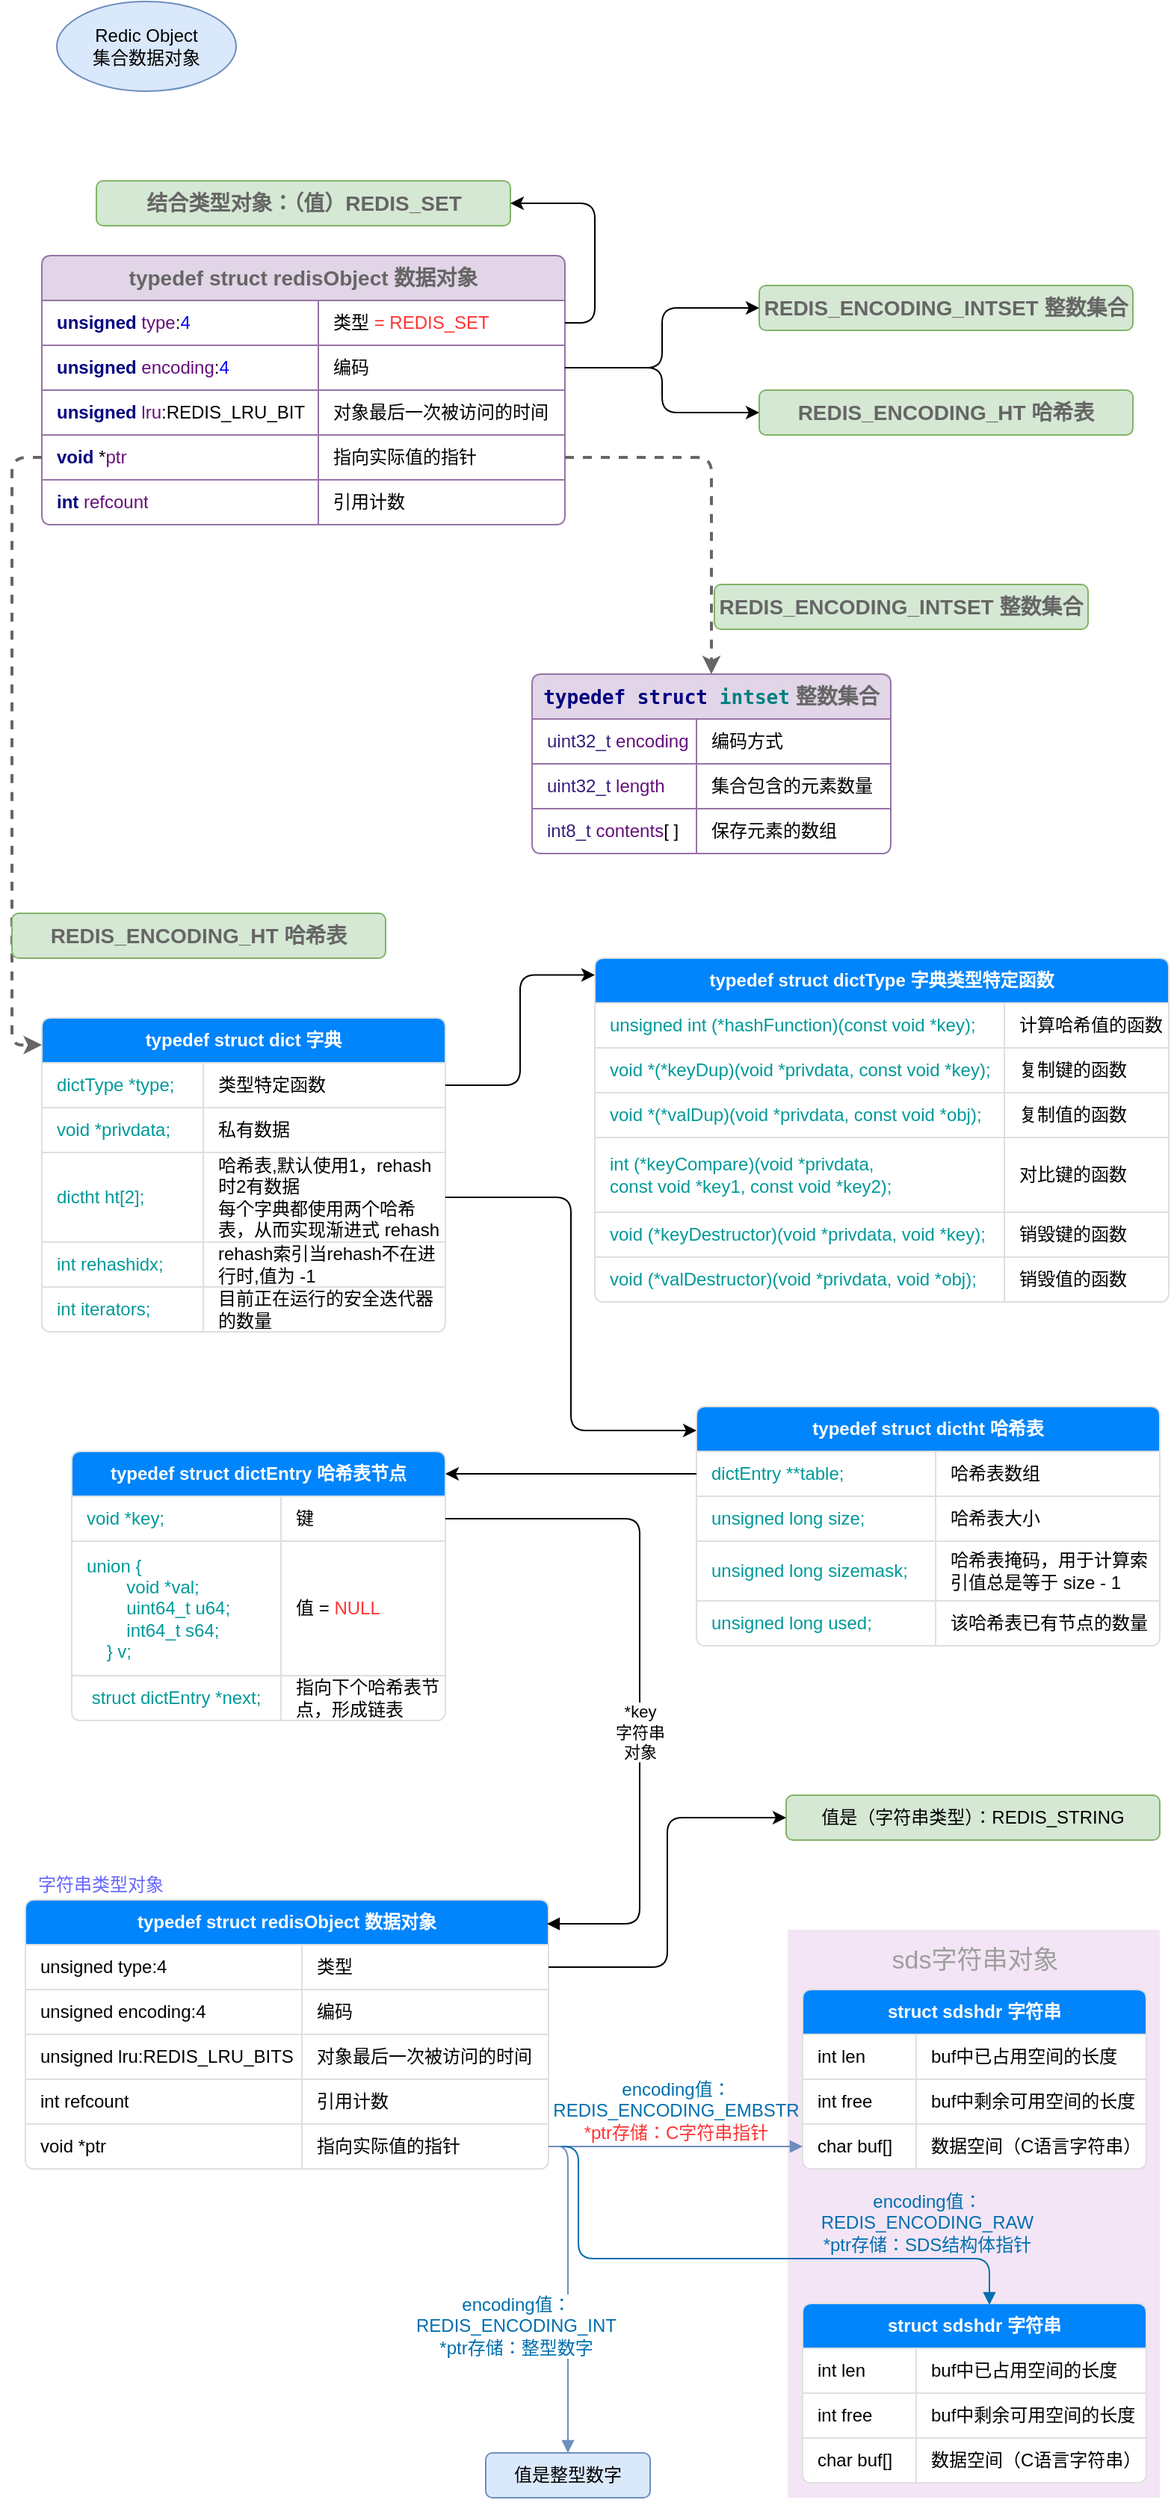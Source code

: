<mxfile version="14.6.13" type="device"><diagram id="IN4zd3eUfzcneKLnfnn4" name="第 1 页"><mxGraphModel dx="1298" dy="900" grid="1" gridSize="10" guides="1" tooltips="1" connect="1" arrows="1" fold="1" page="1" pageScale="1" pageWidth="827" pageHeight="1169" math="0" shadow="0"><root><mxCell id="0"/><mxCell id="1" parent="0"/><mxCell id="TYtQSwTV08MdRlMk_spP-1" value="Redic Object&lt;br&gt;集合数据对象" style="ellipse;whiteSpace=wrap;html=1;fillColor=#dae8fc;strokeColor=#6c8ebf;" parent="1" vertex="1"><mxGeometry x="50" y="70" width="120" height="60" as="geometry"/></mxCell><mxCell id="aDmRnWH0MCIBEiL_sSF2-94" value="&lt;font style=&quot;font-size: 14px&quot; color=&quot;#666666&quot;&gt;typedef struct redisObject 数据对象&lt;/font&gt;" style="shape=table;html=1;whiteSpace=wrap;startSize=30;container=1;collapsible=0;childLayout=tableLayout;rounded=1;shadow=0;arcSize=7;labelBackgroundColor=none;fillColor=#e1d5e7;swimlaneFillColor=#ffffff;align=center;fontStyle=1;strokeColor=#9673a6;fixedRows=1;rotatable=0;spacing=0;" parent="1" vertex="1"><mxGeometry x="40" y="240" width="350" height="180" as="geometry"/></mxCell><mxCell id="aDmRnWH0MCIBEiL_sSF2-95" value="" style="shape=partialRectangle;html=1;whiteSpace=wrap;collapsible=0;dropTarget=0;pointerEvents=0;fillColor=none;top=0;left=0;bottom=0;right=0;points=[[0,0.5],[1,0.5]];portConstraint=eastwest;strokeColor=#0085FC;" parent="aDmRnWH0MCIBEiL_sSF2-94" vertex="1"><mxGeometry y="30" width="350" height="30" as="geometry"/></mxCell><mxCell id="aDmRnWH0MCIBEiL_sSF2-96" value="&lt;span style=&quot;color: #000080 ; font-weight: bold&quot;&gt;unsigned &lt;/span&gt;&lt;span style=&quot;color: #660e7a&quot;&gt;type&lt;/span&gt;:&lt;span style=&quot;color: #0000ff&quot;&gt;4&lt;/span&gt;" style="shape=partialRectangle;html=1;whiteSpace=wrap;connectable=0;fillColor=none;top=0;left=0;bottom=0;right=0;overflow=hidden;strokeColor=none;labelBackgroundColor=none;labelBorderColor=none;align=left;spacingLeft=10;spacingRight=5;spacing=0;" parent="aDmRnWH0MCIBEiL_sSF2-95" vertex="1"><mxGeometry width="185" height="30" as="geometry"/></mxCell><mxCell id="aDmRnWH0MCIBEiL_sSF2-97" value="类型 &lt;font color=&quot;#ff3333&quot;&gt;=&amp;nbsp;REDIS_SET&lt;/font&gt;" style="shape=partialRectangle;html=1;whiteSpace=wrap;connectable=0;fillColor=none;top=0;left=0;bottom=0;right=0;overflow=hidden;strokeColor=none;labelBackgroundColor=none;labelBorderColor=none;align=left;spacingLeft=10;spacingRight=5;spacing=0;" parent="aDmRnWH0MCIBEiL_sSF2-95" vertex="1"><mxGeometry x="185" width="165" height="30" as="geometry"/></mxCell><mxCell id="aDmRnWH0MCIBEiL_sSF2-101" value="" style="shape=partialRectangle;html=1;whiteSpace=wrap;collapsible=0;dropTarget=0;pointerEvents=0;fillColor=none;top=0;left=0;bottom=0;right=0;points=[[0,0.5],[1,0.5]];portConstraint=eastwest;" parent="aDmRnWH0MCIBEiL_sSF2-94" vertex="1"><mxGeometry y="60" width="350" height="30" as="geometry"/></mxCell><mxCell id="aDmRnWH0MCIBEiL_sSF2-102" value="&lt;span style=&quot;color: #000080 ; font-weight: bold&quot;&gt;unsigned &lt;/span&gt;&lt;span style=&quot;color: #660e7a&quot;&gt;encoding&lt;/span&gt;:&lt;span style=&quot;color: #0000ff&quot;&gt;4&lt;/span&gt;" style="shape=partialRectangle;html=1;whiteSpace=wrap;connectable=0;fillColor=none;top=0;left=0;bottom=0;right=0;overflow=hidden;align=left;spacing=0;spacingLeft=10;spacingRight=5;" parent="aDmRnWH0MCIBEiL_sSF2-101" vertex="1"><mxGeometry width="185" height="30" as="geometry"/></mxCell><mxCell id="aDmRnWH0MCIBEiL_sSF2-103" value="编码" style="shape=partialRectangle;html=1;whiteSpace=wrap;connectable=0;fillColor=none;top=0;left=0;bottom=0;right=0;overflow=hidden;align=left;spacing=0;spacingLeft=10;spacingRight=5;" parent="aDmRnWH0MCIBEiL_sSF2-101" vertex="1"><mxGeometry x="185" width="165" height="30" as="geometry"/></mxCell><mxCell id="aDmRnWH0MCIBEiL_sSF2-104" style="shape=partialRectangle;html=1;whiteSpace=wrap;collapsible=0;dropTarget=0;pointerEvents=0;fillColor=none;top=0;left=0;bottom=0;right=0;points=[[0,0.5],[1,0.5]];portConstraint=eastwest;" parent="aDmRnWH0MCIBEiL_sSF2-94" vertex="1"><mxGeometry y="90" width="350" height="30" as="geometry"/></mxCell><mxCell id="aDmRnWH0MCIBEiL_sSF2-105" value="&lt;span style=&quot;color: #000080 ; font-weight: bold&quot;&gt;unsigned &lt;/span&gt;&lt;span style=&quot;color: #660e7a&quot;&gt;lru&lt;/span&gt;:REDIS_LRU_BIT" style="shape=partialRectangle;html=1;whiteSpace=wrap;connectable=0;fillColor=none;top=0;left=0;bottom=0;right=0;overflow=hidden;align=left;spacing=0;spacingLeft=10;spacingRight=5;" parent="aDmRnWH0MCIBEiL_sSF2-104" vertex="1"><mxGeometry width="185" height="30" as="geometry"/></mxCell><mxCell id="aDmRnWH0MCIBEiL_sSF2-106" value="对象最后一次被访问的时间" style="shape=partialRectangle;html=1;whiteSpace=wrap;connectable=0;fillColor=none;top=0;left=0;bottom=0;right=0;overflow=hidden;align=left;spacing=0;spacingLeft=10;spacingRight=5;" parent="aDmRnWH0MCIBEiL_sSF2-104" vertex="1"><mxGeometry x="185" width="165" height="30" as="geometry"/></mxCell><mxCell id="aDmRnWH0MCIBEiL_sSF2-98" style="shape=partialRectangle;html=1;whiteSpace=wrap;collapsible=0;dropTarget=0;pointerEvents=0;fillColor=none;top=0;left=0;bottom=0;right=0;points=[[0,0.5],[1,0.5]];portConstraint=eastwest;" parent="aDmRnWH0MCIBEiL_sSF2-94" vertex="1"><mxGeometry y="120" width="350" height="30" as="geometry"/></mxCell><mxCell id="aDmRnWH0MCIBEiL_sSF2-99" value="&lt;span style=&quot;color: #000080 ; font-weight: bold&quot;&gt;void &lt;/span&gt;*&lt;span style=&quot;color: #660e7a&quot;&gt;ptr&lt;/span&gt;" style="shape=partialRectangle;html=1;whiteSpace=wrap;connectable=0;fillColor=none;top=0;left=0;bottom=0;right=0;overflow=hidden;align=left;spacing=0;spacingLeft=10;spacingRight=5;" parent="aDmRnWH0MCIBEiL_sSF2-98" vertex="1"><mxGeometry width="185" height="30" as="geometry"/></mxCell><mxCell id="aDmRnWH0MCIBEiL_sSF2-100" value="指向实际值的指针" style="shape=partialRectangle;html=1;whiteSpace=wrap;connectable=0;fillColor=none;top=0;left=0;bottom=0;right=0;overflow=hidden;align=left;spacing=0;spacingLeft=10;spacingRight=5;" parent="aDmRnWH0MCIBEiL_sSF2-98" vertex="1"><mxGeometry x="185" width="165" height="30" as="geometry"/></mxCell><mxCell id="aDmRnWH0MCIBEiL_sSF2-107" style="shape=partialRectangle;html=1;whiteSpace=wrap;collapsible=0;dropTarget=0;pointerEvents=0;fillColor=none;top=0;left=0;bottom=0;right=0;points=[[0,0.5],[1,0.5]];portConstraint=eastwest;" parent="aDmRnWH0MCIBEiL_sSF2-94" vertex="1"><mxGeometry y="150" width="350" height="30" as="geometry"/></mxCell><mxCell id="aDmRnWH0MCIBEiL_sSF2-108" value="&lt;span style=&quot;color: #000080 ; font-weight: bold&quot;&gt;int &lt;/span&gt;&lt;span style=&quot;color: #660e7a&quot;&gt;refcount&lt;/span&gt;" style="shape=partialRectangle;html=1;whiteSpace=wrap;connectable=0;fillColor=none;top=0;left=0;bottom=0;right=0;overflow=hidden;align=left;spacing=0;spacingLeft=10;spacingRight=5;" parent="aDmRnWH0MCIBEiL_sSF2-107" vertex="1"><mxGeometry width="185" height="30" as="geometry"/></mxCell><mxCell id="aDmRnWH0MCIBEiL_sSF2-109" value="引用计数" style="shape=partialRectangle;html=1;whiteSpace=wrap;connectable=0;fillColor=none;top=0;left=0;bottom=0;right=0;overflow=hidden;align=left;spacing=0;spacingLeft=10;spacingRight=5;" parent="aDmRnWH0MCIBEiL_sSF2-107" vertex="1"><mxGeometry x="185" width="165" height="30" as="geometry"/></mxCell><mxCell id="aDmRnWH0MCIBEiL_sSF2-110" value="&lt;font style=&quot;font-size: 14px&quot; color=&quot;#666666&quot;&gt;&lt;b&gt;结合类型对象：（值）&lt;/b&gt;&lt;/font&gt;&lt;font color=&quot;#666666&quot;&gt;&lt;span style=&quot;font-size: 14px&quot;&gt;&lt;b&gt;REDIS_SET&lt;/b&gt;&lt;/span&gt;&lt;/font&gt;" style="rounded=1;whiteSpace=wrap;html=1;fillColor=#d5e8d4;strokeColor=#82b366;" parent="1" vertex="1"><mxGeometry x="76.5" y="190" width="277" height="30" as="geometry"/></mxCell><mxCell id="aDmRnWH0MCIBEiL_sSF2-111" style="edgeStyle=orthogonalEdgeStyle;rounded=1;orthogonalLoop=1;jettySize=auto;html=1;entryX=1;entryY=0.5;entryDx=0;entryDy=0;exitX=1;exitY=0.5;exitDx=0;exitDy=0;" parent="1" source="aDmRnWH0MCIBEiL_sSF2-95" target="aDmRnWH0MCIBEiL_sSF2-110" edge="1"><mxGeometry x="-227" y="374" as="geometry"/></mxCell><mxCell id="x15jTsItBIMcRVfwEIMI-1" value="&lt;font color=&quot;#666666&quot;&gt;&lt;span style=&quot;font-size: 14px&quot;&gt;&lt;b&gt;REDIS_ENCODING_INTSET&lt;/b&gt;&lt;/span&gt;&lt;b style=&quot;font-size: 14px&quot;&gt;&amp;nbsp;整数集合&lt;/b&gt;&lt;/font&gt;" style="rounded=1;whiteSpace=wrap;html=1;fillColor=#d5e8d4;strokeColor=#82b366;" parent="1" vertex="1"><mxGeometry x="520" y="260" width="250" height="30" as="geometry"/></mxCell><mxCell id="x15jTsItBIMcRVfwEIMI-2" value="&lt;font color=&quot;#666666&quot;&gt;&lt;span style=&quot;font-size: 14px&quot;&gt;&lt;b&gt;REDIS_ENCODING_HT&lt;/b&gt;&lt;/span&gt;&lt;b style=&quot;font-size: 14px&quot;&gt;&amp;nbsp;哈希表&lt;/b&gt;&lt;/font&gt;" style="rounded=1;whiteSpace=wrap;html=1;fillColor=#d5e8d4;strokeColor=#82b366;" parent="1" vertex="1"><mxGeometry x="520" y="330" width="250" height="30" as="geometry"/></mxCell><mxCell id="x15jTsItBIMcRVfwEIMI-3" style="edgeStyle=orthogonalEdgeStyle;rounded=1;orthogonalLoop=1;jettySize=auto;html=1;entryX=0;entryY=0.5;entryDx=0;entryDy=0;" parent="1" source="aDmRnWH0MCIBEiL_sSF2-101" target="x15jTsItBIMcRVfwEIMI-1" edge="1"><mxGeometry relative="1" as="geometry"/></mxCell><mxCell id="x15jTsItBIMcRVfwEIMI-4" style="edgeStyle=orthogonalEdgeStyle;rounded=1;orthogonalLoop=1;jettySize=auto;html=1;" parent="1" source="aDmRnWH0MCIBEiL_sSF2-101" target="x15jTsItBIMcRVfwEIMI-2" edge="1"><mxGeometry relative="1" as="geometry"/></mxCell><mxCell id="SpH24fl-Vj0WbT6eIBgq-1" value="&lt;span style=&quot;font-family: &amp;#34;jetbrains mono&amp;#34; , monospace ; font-size: 9.8pt ; color: rgb(0 , 0 , 128)&quot;&gt;typedef struct &lt;/span&gt;&lt;span style=&quot;font-family: &amp;#34;jetbrains mono&amp;#34; , monospace ; font-size: 9.8pt ; color: rgb(0 , 128 , 128)&quot;&gt;intset&lt;/span&gt;&lt;font style=&quot;font-size: 14px&quot; color=&quot;#666666&quot;&gt;&amp;nbsp;整数集合&lt;/font&gt;" style="shape=table;html=1;whiteSpace=wrap;startSize=30;container=1;collapsible=0;childLayout=tableLayout;rounded=1;shadow=0;arcSize=7;labelBackgroundColor=none;fillColor=#e1d5e7;swimlaneFillColor=#ffffff;align=center;fontStyle=1;strokeColor=#9673a6;fixedRows=1;rotatable=0;spacing=0;" vertex="1" parent="1"><mxGeometry x="368" y="520" width="240" height="120" as="geometry"/></mxCell><mxCell id="SpH24fl-Vj0WbT6eIBgq-2" value="" style="shape=partialRectangle;html=1;whiteSpace=wrap;collapsible=0;dropTarget=0;pointerEvents=0;fillColor=none;top=0;left=0;bottom=0;right=0;points=[[0,0.5],[1,0.5]];portConstraint=eastwest;strokeColor=#0085FC;" vertex="1" parent="SpH24fl-Vj0WbT6eIBgq-1"><mxGeometry y="30" width="240" height="30" as="geometry"/></mxCell><mxCell id="SpH24fl-Vj0WbT6eIBgq-3" value="&lt;span style=&quot;color: #371f80&quot;&gt;uint32_t &lt;/span&gt;&lt;span style=&quot;color: #660e7a&quot;&gt;encoding&lt;/span&gt;" style="shape=partialRectangle;html=1;whiteSpace=wrap;connectable=0;fillColor=none;top=0;left=0;bottom=0;right=0;overflow=hidden;strokeColor=none;labelBackgroundColor=none;labelBorderColor=none;align=left;spacingLeft=10;spacingRight=5;spacing=0;" vertex="1" parent="SpH24fl-Vj0WbT6eIBgq-2"><mxGeometry width="110" height="30" as="geometry"/></mxCell><mxCell id="SpH24fl-Vj0WbT6eIBgq-4" value="编码方式" style="shape=partialRectangle;html=1;whiteSpace=wrap;connectable=0;fillColor=none;top=0;left=0;bottom=0;right=0;overflow=hidden;strokeColor=none;labelBackgroundColor=none;labelBorderColor=none;align=left;spacingLeft=10;spacingRight=5;spacing=0;" vertex="1" parent="SpH24fl-Vj0WbT6eIBgq-2"><mxGeometry x="110" width="130" height="30" as="geometry"/></mxCell><mxCell id="SpH24fl-Vj0WbT6eIBgq-5" value="" style="shape=partialRectangle;html=1;whiteSpace=wrap;collapsible=0;dropTarget=0;pointerEvents=0;fillColor=none;top=0;left=0;bottom=0;right=0;points=[[0,0.5],[1,0.5]];portConstraint=eastwest;" vertex="1" parent="SpH24fl-Vj0WbT6eIBgq-1"><mxGeometry y="60" width="240" height="30" as="geometry"/></mxCell><mxCell id="SpH24fl-Vj0WbT6eIBgq-6" value="&lt;span style=&quot;color: #371f80&quot;&gt;uint32_t &lt;/span&gt;&lt;span style=&quot;color: #660e7a&quot;&gt;length&lt;/span&gt;" style="shape=partialRectangle;html=1;whiteSpace=wrap;connectable=0;fillColor=none;top=0;left=0;bottom=0;right=0;overflow=hidden;align=left;spacing=0;spacingLeft=10;spacingRight=5;" vertex="1" parent="SpH24fl-Vj0WbT6eIBgq-5"><mxGeometry width="110" height="30" as="geometry"/></mxCell><mxCell id="SpH24fl-Vj0WbT6eIBgq-7" value="集合包含的元素数量" style="shape=partialRectangle;html=1;whiteSpace=wrap;connectable=0;fillColor=none;top=0;left=0;bottom=0;right=0;overflow=hidden;align=left;spacing=0;spacingLeft=10;spacingRight=5;" vertex="1" parent="SpH24fl-Vj0WbT6eIBgq-5"><mxGeometry x="110" width="130" height="30" as="geometry"/></mxCell><mxCell id="SpH24fl-Vj0WbT6eIBgq-8" style="shape=partialRectangle;html=1;whiteSpace=wrap;collapsible=0;dropTarget=0;pointerEvents=0;fillColor=none;top=0;left=0;bottom=0;right=0;points=[[0,0.5],[1,0.5]];portConstraint=eastwest;" vertex="1" parent="SpH24fl-Vj0WbT6eIBgq-1"><mxGeometry y="90" width="240" height="30" as="geometry"/></mxCell><mxCell id="SpH24fl-Vj0WbT6eIBgq-9" value="&lt;span style=&quot;color: #371f80&quot;&gt;int8_t &lt;/span&gt;&lt;span style=&quot;color: #660e7a&quot;&gt;contents&lt;/span&gt;[ ]" style="shape=partialRectangle;html=1;whiteSpace=wrap;connectable=0;fillColor=none;top=0;left=0;bottom=0;right=0;overflow=hidden;align=left;spacing=0;spacingLeft=10;spacingRight=5;" vertex="1" parent="SpH24fl-Vj0WbT6eIBgq-8"><mxGeometry width="110" height="30" as="geometry"/></mxCell><mxCell id="SpH24fl-Vj0WbT6eIBgq-10" value="保存元素的数组" style="shape=partialRectangle;html=1;whiteSpace=wrap;connectable=0;fillColor=none;top=0;left=0;bottom=0;right=0;overflow=hidden;align=left;spacing=0;spacingLeft=10;spacingRight=5;" vertex="1" parent="SpH24fl-Vj0WbT6eIBgq-8"><mxGeometry x="110" width="130" height="30" as="geometry"/></mxCell><mxCell id="SpH24fl-Vj0WbT6eIBgq-21" value="&lt;font style=&quot;font-size: 17px&quot;&gt;sds字符串对象&lt;/font&gt;" style="points=[[0,0,0],[0.25,0,0],[0.5,0,0],[0.75,0,0],[1,0,0],[1,0.25,0],[1,0.5,0],[1,0.75,0],[1,1,0],[0.75,1,0],[0.5,1,0],[0.25,1,0],[0,1,0],[0,0.75,0],[0,0.5,0],[0,0.25,0]];rounded=1;absoluteArcSize=1;arcSize=2;html=1;strokeColor=none;gradientColor=none;shadow=0;dashed=0;fontSize=12;fontColor=#9E9E9E;align=center;verticalAlign=top;spacing=10;spacingTop=-4;fillColor=#F3E5F5;" vertex="1" parent="1"><mxGeometry x="539" y="1360" width="249" height="380" as="geometry"/></mxCell><mxCell id="SpH24fl-Vj0WbT6eIBgq-26" value="typedef struct dict&amp;nbsp;字典" style="shape=table;html=1;whiteSpace=wrap;startSize=30;container=1;collapsible=0;childLayout=tableLayout;rounded=1;shadow=0;gradientColor=none;arcSize=7;labelBackgroundColor=none;fillColor=#0085FC;swimlaneFillColor=#ffffff;align=center;fontColor=#fff;fontStyle=1;strokeColor=#DFDFDF;fixedRows=1;rotatable=0;spacing=0;" vertex="1" parent="1"><mxGeometry x="40" y="750" width="270" height="210" as="geometry"/></mxCell><mxCell id="SpH24fl-Vj0WbT6eIBgq-27" value="" style="shape=partialRectangle;html=1;whiteSpace=wrap;collapsible=0;dropTarget=0;pointerEvents=0;fillColor=none;top=0;left=0;bottom=0;right=0;points=[[0,0.5],[1,0.5]];portConstraint=eastwest;strokeColor=#0085FC;" vertex="1" parent="SpH24fl-Vj0WbT6eIBgq-26"><mxGeometry y="30" width="270" height="30" as="geometry"/></mxCell><mxCell id="SpH24fl-Vj0WbT6eIBgq-28" value="dictType *type;" style="shape=partialRectangle;html=1;whiteSpace=wrap;connectable=0;fillColor=none;top=0;left=0;bottom=0;right=0;overflow=hidden;strokeColor=none;labelBackgroundColor=none;labelBorderColor=none;align=left;spacingLeft=10;spacingRight=5;spacing=0;fontColor=#009999;" vertex="1" parent="SpH24fl-Vj0WbT6eIBgq-27"><mxGeometry width="108" height="30" as="geometry"/></mxCell><mxCell id="SpH24fl-Vj0WbT6eIBgq-29" value="&lt;span&gt;类型特定函数&lt;/span&gt;" style="shape=partialRectangle;html=1;whiteSpace=wrap;connectable=0;fillColor=none;top=0;left=0;bottom=0;right=0;overflow=hidden;strokeColor=none;labelBackgroundColor=none;labelBorderColor=none;align=left;spacingLeft=10;spacingRight=5;spacing=0;" vertex="1" parent="SpH24fl-Vj0WbT6eIBgq-27"><mxGeometry x="108" width="162" height="30" as="geometry"/></mxCell><mxCell id="SpH24fl-Vj0WbT6eIBgq-30" value="" style="shape=partialRectangle;html=1;whiteSpace=wrap;collapsible=0;dropTarget=0;pointerEvents=0;fillColor=none;top=0;left=0;bottom=0;right=0;points=[[0,0.5],[1,0.5]];portConstraint=eastwest;" vertex="1" parent="SpH24fl-Vj0WbT6eIBgq-26"><mxGeometry y="60" width="270" height="30" as="geometry"/></mxCell><mxCell id="SpH24fl-Vj0WbT6eIBgq-31" value="void *privdata;&amp;nbsp;" style="shape=partialRectangle;html=1;whiteSpace=wrap;connectable=0;fillColor=none;top=0;left=0;bottom=0;right=0;overflow=hidden;align=left;spacing=0;spacingLeft=10;spacingRight=5;fontColor=#009999;" vertex="1" parent="SpH24fl-Vj0WbT6eIBgq-30"><mxGeometry width="108" height="30" as="geometry"/></mxCell><mxCell id="SpH24fl-Vj0WbT6eIBgq-32" value="&lt;span&gt;私有数据&lt;/span&gt;" style="shape=partialRectangle;html=1;whiteSpace=wrap;connectable=0;fillColor=none;top=0;left=0;bottom=0;right=0;overflow=hidden;align=left;spacing=0;spacingLeft=10;spacingRight=5;" vertex="1" parent="SpH24fl-Vj0WbT6eIBgq-30"><mxGeometry x="108" width="162" height="30" as="geometry"/></mxCell><mxCell id="SpH24fl-Vj0WbT6eIBgq-33" style="shape=partialRectangle;html=1;whiteSpace=wrap;collapsible=0;dropTarget=0;pointerEvents=0;fillColor=none;top=0;left=0;bottom=0;right=0;points=[[0,0.5],[1,0.5]];portConstraint=eastwest;" vertex="1" parent="SpH24fl-Vj0WbT6eIBgq-26"><mxGeometry y="90" width="270" height="60" as="geometry"/></mxCell><mxCell id="SpH24fl-Vj0WbT6eIBgq-34" value="dictht ht[2];" style="shape=partialRectangle;html=1;whiteSpace=wrap;connectable=0;fillColor=none;top=0;left=0;bottom=0;right=0;overflow=hidden;align=left;spacing=0;spacingLeft=10;spacingRight=5;fontColor=#009999;" vertex="1" parent="SpH24fl-Vj0WbT6eIBgq-33"><mxGeometry width="108" height="60" as="geometry"/></mxCell><mxCell id="SpH24fl-Vj0WbT6eIBgq-35" value="&lt;span&gt;哈希表,默认使用1，rehash时2有数据&lt;br&gt;每个字典都使用两个哈希表，从而实现渐进式 rehash&lt;br&gt;&lt;/span&gt;" style="shape=partialRectangle;html=1;whiteSpace=wrap;connectable=0;fillColor=none;top=0;left=0;bottom=0;right=0;overflow=hidden;align=left;spacing=0;spacingLeft=10;spacingRight=5;" vertex="1" parent="SpH24fl-Vj0WbT6eIBgq-33"><mxGeometry x="108" width="162" height="60" as="geometry"/></mxCell><mxCell id="SpH24fl-Vj0WbT6eIBgq-36" style="shape=partialRectangle;html=1;whiteSpace=wrap;collapsible=0;dropTarget=0;pointerEvents=0;fillColor=none;top=0;left=0;bottom=0;right=0;points=[[0,0.5],[1,0.5]];portConstraint=eastwest;" vertex="1" parent="SpH24fl-Vj0WbT6eIBgq-26"><mxGeometry y="150" width="270" height="30" as="geometry"/></mxCell><mxCell id="SpH24fl-Vj0WbT6eIBgq-37" value="int rehashidx;" style="shape=partialRectangle;html=1;whiteSpace=wrap;connectable=0;fillColor=none;top=0;left=0;bottom=0;right=0;overflow=hidden;align=left;spacing=0;spacingLeft=10;spacingRight=5;fontColor=#009999;" vertex="1" parent="SpH24fl-Vj0WbT6eIBgq-36"><mxGeometry width="108" height="30" as="geometry"/></mxCell><mxCell id="SpH24fl-Vj0WbT6eIBgq-38" value="&lt;span&gt;rehash索引当rehash不在进行时,值为 -1&lt;/span&gt;" style="shape=partialRectangle;html=1;whiteSpace=wrap;connectable=0;fillColor=none;top=0;left=0;bottom=0;right=0;overflow=hidden;align=left;spacing=0;spacingLeft=10;spacingRight=5;" vertex="1" parent="SpH24fl-Vj0WbT6eIBgq-36"><mxGeometry x="108" width="162" height="30" as="geometry"/></mxCell><mxCell id="SpH24fl-Vj0WbT6eIBgq-39" style="shape=partialRectangle;html=1;whiteSpace=wrap;collapsible=0;dropTarget=0;pointerEvents=0;fillColor=none;top=0;left=0;bottom=0;right=0;points=[[0,0.5],[1,0.5]];portConstraint=eastwest;" vertex="1" parent="SpH24fl-Vj0WbT6eIBgq-26"><mxGeometry y="180" width="270" height="30" as="geometry"/></mxCell><mxCell id="SpH24fl-Vj0WbT6eIBgq-40" value="int iterators;" style="shape=partialRectangle;html=1;whiteSpace=wrap;connectable=0;fillColor=none;top=0;left=0;bottom=0;right=0;overflow=hidden;align=left;spacing=0;spacingLeft=10;spacingRight=5;fontColor=#009999;" vertex="1" parent="SpH24fl-Vj0WbT6eIBgq-39"><mxGeometry width="108" height="30" as="geometry"/></mxCell><mxCell id="SpH24fl-Vj0WbT6eIBgq-41" value="&lt;span&gt;目前正在运行的安全迭代器的数量&lt;/span&gt;" style="shape=partialRectangle;html=1;whiteSpace=wrap;connectable=0;fillColor=none;top=0;left=0;bottom=0;right=0;overflow=hidden;align=left;spacing=0;spacingLeft=10;spacingRight=5;" vertex="1" parent="SpH24fl-Vj0WbT6eIBgq-39"><mxGeometry x="108" width="162" height="30" as="geometry"/></mxCell><mxCell id="SpH24fl-Vj0WbT6eIBgq-42" value="typedef struct dictht&amp;nbsp;哈希表" style="shape=table;html=1;whiteSpace=wrap;startSize=30;container=1;collapsible=0;childLayout=tableLayout;rounded=1;shadow=0;gradientColor=none;arcSize=7;labelBackgroundColor=none;fillColor=#0085FC;swimlaneFillColor=#ffffff;align=center;fontColor=#fff;fontStyle=1;strokeColor=#DFDFDF;fixedRows=1;rotatable=0;spacing=0;" vertex="1" parent="1"><mxGeometry x="478" y="1010" width="310" height="160" as="geometry"/></mxCell><mxCell id="SpH24fl-Vj0WbT6eIBgq-43" value="" style="shape=partialRectangle;html=1;whiteSpace=wrap;collapsible=0;dropTarget=0;pointerEvents=0;fillColor=none;top=0;left=0;bottom=0;right=0;points=[[0,0.5],[1,0.5]];portConstraint=eastwest;strokeColor=#0085FC;" vertex="1" parent="SpH24fl-Vj0WbT6eIBgq-42"><mxGeometry y="30" width="310" height="30" as="geometry"/></mxCell><mxCell id="SpH24fl-Vj0WbT6eIBgq-44" value="dictEntry **table;" style="shape=partialRectangle;html=1;whiteSpace=wrap;connectable=0;fillColor=none;top=0;left=0;bottom=0;right=0;overflow=hidden;strokeColor=none;labelBackgroundColor=none;labelBorderColor=none;align=left;spacingLeft=10;spacingRight=5;spacing=0;fontColor=#009999;" vertex="1" parent="SpH24fl-Vj0WbT6eIBgq-43"><mxGeometry width="160" height="30" as="geometry"/></mxCell><mxCell id="SpH24fl-Vj0WbT6eIBgq-45" value="&lt;span&gt;哈希表数组&lt;/span&gt;" style="shape=partialRectangle;html=1;whiteSpace=wrap;connectable=0;fillColor=none;top=0;left=0;bottom=0;right=0;overflow=hidden;strokeColor=none;labelBackgroundColor=none;labelBorderColor=none;align=left;spacingLeft=10;spacingRight=5;spacing=0;" vertex="1" parent="SpH24fl-Vj0WbT6eIBgq-43"><mxGeometry x="160" width="150" height="30" as="geometry"/></mxCell><mxCell id="SpH24fl-Vj0WbT6eIBgq-46" value="" style="shape=partialRectangle;html=1;whiteSpace=wrap;collapsible=0;dropTarget=0;pointerEvents=0;fillColor=none;top=0;left=0;bottom=0;right=0;points=[[0,0.5],[1,0.5]];portConstraint=eastwest;" vertex="1" parent="SpH24fl-Vj0WbT6eIBgq-42"><mxGeometry y="60" width="310" height="30" as="geometry"/></mxCell><mxCell id="SpH24fl-Vj0WbT6eIBgq-47" value="unsigned long size;" style="shape=partialRectangle;html=1;whiteSpace=wrap;connectable=0;fillColor=none;top=0;left=0;bottom=0;right=0;overflow=hidden;align=left;spacing=0;spacingLeft=10;spacingRight=5;fontColor=#009999;" vertex="1" parent="SpH24fl-Vj0WbT6eIBgq-46"><mxGeometry width="160" height="30" as="geometry"/></mxCell><mxCell id="SpH24fl-Vj0WbT6eIBgq-48" value="&lt;span&gt;哈希表大小&lt;/span&gt;" style="shape=partialRectangle;html=1;whiteSpace=wrap;connectable=0;fillColor=none;top=0;left=0;bottom=0;right=0;overflow=hidden;align=left;spacing=0;spacingLeft=10;spacingRight=5;" vertex="1" parent="SpH24fl-Vj0WbT6eIBgq-46"><mxGeometry x="160" width="150" height="30" as="geometry"/></mxCell><mxCell id="SpH24fl-Vj0WbT6eIBgq-49" style="shape=partialRectangle;html=1;whiteSpace=wrap;collapsible=0;dropTarget=0;pointerEvents=0;fillColor=none;top=0;left=0;bottom=0;right=0;points=[[0,0.5],[1,0.5]];portConstraint=eastwest;" vertex="1" parent="SpH24fl-Vj0WbT6eIBgq-42"><mxGeometry y="90" width="310" height="40" as="geometry"/></mxCell><mxCell id="SpH24fl-Vj0WbT6eIBgq-50" value="unsigned long sizemask;" style="shape=partialRectangle;html=1;whiteSpace=wrap;connectable=0;fillColor=none;top=0;left=0;bottom=0;right=0;overflow=hidden;align=left;spacing=0;spacingLeft=10;spacingRight=5;fontColor=#009999;" vertex="1" parent="SpH24fl-Vj0WbT6eIBgq-49"><mxGeometry width="160" height="40" as="geometry"/></mxCell><mxCell id="SpH24fl-Vj0WbT6eIBgq-51" value="哈希表掩码，用于计算索引值总是等于 size - 1" style="shape=partialRectangle;html=1;whiteSpace=wrap;connectable=0;fillColor=none;top=0;left=0;bottom=0;right=0;overflow=hidden;align=left;spacing=0;spacingLeft=10;spacingRight=5;" vertex="1" parent="SpH24fl-Vj0WbT6eIBgq-49"><mxGeometry x="160" width="150" height="40" as="geometry"/></mxCell><mxCell id="SpH24fl-Vj0WbT6eIBgq-52" style="shape=partialRectangle;html=1;whiteSpace=wrap;collapsible=0;dropTarget=0;pointerEvents=0;fillColor=none;top=0;left=0;bottom=0;right=0;points=[[0,0.5],[1,0.5]];portConstraint=eastwest;" vertex="1" parent="SpH24fl-Vj0WbT6eIBgq-42"><mxGeometry y="130" width="310" height="30" as="geometry"/></mxCell><mxCell id="SpH24fl-Vj0WbT6eIBgq-53" value="unsigned long used;" style="shape=partialRectangle;html=1;whiteSpace=wrap;connectable=0;fillColor=none;top=0;left=0;bottom=0;right=0;overflow=hidden;align=left;spacing=0;spacingLeft=10;spacingRight=5;fontColor=#009999;" vertex="1" parent="SpH24fl-Vj0WbT6eIBgq-52"><mxGeometry width="160" height="30" as="geometry"/></mxCell><mxCell id="SpH24fl-Vj0WbT6eIBgq-54" value="该哈希表已有节点的数量" style="shape=partialRectangle;html=1;whiteSpace=wrap;connectable=0;fillColor=none;top=0;left=0;bottom=0;right=0;overflow=hidden;align=left;spacing=0;spacingLeft=10;spacingRight=5;" vertex="1" parent="SpH24fl-Vj0WbT6eIBgq-52"><mxGeometry x="160" width="150" height="30" as="geometry"/></mxCell><mxCell id="SpH24fl-Vj0WbT6eIBgq-55" style="rounded=1;orthogonalLoop=1;jettySize=auto;html=1;fontColor=#000000;entryX=0;entryY=0.1;entryDx=0;entryDy=0;entryPerimeter=0;edgeStyle=orthogonalEdgeStyle;" edge="1" parent="1" source="SpH24fl-Vj0WbT6eIBgq-33" target="SpH24fl-Vj0WbT6eIBgq-42"><mxGeometry relative="1" as="geometry"><mxPoint x="500" y="1025" as="targetPoint"/></mxGeometry></mxCell><mxCell id="SpH24fl-Vj0WbT6eIBgq-56" value="typedef struct dictEntry&amp;nbsp;哈希表节点" style="shape=table;html=1;whiteSpace=wrap;startSize=30;container=1;collapsible=0;childLayout=tableLayout;rounded=1;shadow=0;gradientColor=none;arcSize=7;labelBackgroundColor=none;fillColor=#0085FC;swimlaneFillColor=#ffffff;align=center;fontColor=#fff;fontStyle=1;strokeColor=#DFDFDF;fixedRows=1;rotatable=0;spacing=0;" vertex="1" parent="1"><mxGeometry x="60" y="1040" width="250" height="180" as="geometry"/></mxCell><mxCell id="SpH24fl-Vj0WbT6eIBgq-57" value="" style="shape=partialRectangle;html=1;whiteSpace=wrap;collapsible=0;dropTarget=0;pointerEvents=0;fillColor=none;top=0;left=0;bottom=0;right=0;points=[[0,0.5],[1,0.5]];portConstraint=eastwest;strokeColor=#0085FC;" vertex="1" parent="SpH24fl-Vj0WbT6eIBgq-56"><mxGeometry y="30" width="250" height="30" as="geometry"/></mxCell><mxCell id="SpH24fl-Vj0WbT6eIBgq-58" value="void *key;" style="shape=partialRectangle;html=1;whiteSpace=wrap;connectable=0;fillColor=none;top=0;left=0;bottom=0;right=0;overflow=hidden;strokeColor=none;labelBackgroundColor=none;labelBorderColor=none;align=left;spacingLeft=10;spacingRight=5;spacing=0;fontColor=#009999;" vertex="1" parent="SpH24fl-Vj0WbT6eIBgq-57"><mxGeometry width="140" height="30" as="geometry"/></mxCell><mxCell id="SpH24fl-Vj0WbT6eIBgq-59" value="键" style="shape=partialRectangle;html=1;whiteSpace=wrap;connectable=0;fillColor=none;top=0;left=0;bottom=0;right=0;overflow=hidden;strokeColor=none;labelBackgroundColor=none;labelBorderColor=none;align=left;spacingLeft=10;spacingRight=5;spacing=0;" vertex="1" parent="SpH24fl-Vj0WbT6eIBgq-57"><mxGeometry x="140" width="110" height="30" as="geometry"/></mxCell><mxCell id="SpH24fl-Vj0WbT6eIBgq-60" value="" style="shape=partialRectangle;html=1;whiteSpace=wrap;collapsible=0;dropTarget=0;pointerEvents=0;fillColor=none;top=0;left=0;bottom=0;right=0;points=[[0,0.5],[1,0.5]];portConstraint=eastwest;" vertex="1" parent="SpH24fl-Vj0WbT6eIBgq-56"><mxGeometry y="60" width="250" height="90" as="geometry"/></mxCell><mxCell id="SpH24fl-Vj0WbT6eIBgq-61" value="&lt;div&gt;union {&lt;/div&gt;&lt;div&gt;&amp;nbsp; &amp;nbsp; &amp;nbsp; &amp;nbsp; void *val;&lt;/div&gt;&lt;div&gt;&amp;nbsp; &amp;nbsp; &amp;nbsp; &amp;nbsp; uint64_t u64;&lt;/div&gt;&lt;div&gt;&amp;nbsp; &amp;nbsp; &amp;nbsp; &amp;nbsp; int64_t s64;&lt;/div&gt;&lt;div&gt;&amp;nbsp; &amp;nbsp; } v;&lt;/div&gt;" style="shape=partialRectangle;html=1;whiteSpace=wrap;connectable=0;fillColor=none;top=0;left=0;bottom=0;right=0;overflow=hidden;align=left;spacing=0;spacingLeft=10;spacingRight=5;fontColor=#009999;" vertex="1" parent="SpH24fl-Vj0WbT6eIBgq-60"><mxGeometry width="140" height="90" as="geometry"/></mxCell><mxCell id="SpH24fl-Vj0WbT6eIBgq-62" value="值 = &lt;font color=&quot;#ff3333&quot;&gt;NULL&lt;/font&gt;" style="shape=partialRectangle;html=1;whiteSpace=wrap;connectable=0;fillColor=none;top=0;left=0;bottom=0;right=0;overflow=hidden;align=left;spacing=0;spacingLeft=10;spacingRight=5;" vertex="1" parent="SpH24fl-Vj0WbT6eIBgq-60"><mxGeometry x="140" width="110" height="90" as="geometry"/></mxCell><mxCell id="SpH24fl-Vj0WbT6eIBgq-63" style="shape=partialRectangle;html=1;whiteSpace=wrap;collapsible=0;dropTarget=0;pointerEvents=0;fillColor=none;top=0;left=0;bottom=0;right=0;points=[[0,0.5],[1,0.5]];portConstraint=eastwest;" vertex="1" parent="SpH24fl-Vj0WbT6eIBgq-56"><mxGeometry y="150" width="250" height="30" as="geometry"/></mxCell><mxCell id="SpH24fl-Vj0WbT6eIBgq-64" value="&amp;nbsp;struct dictEntry *next;" style="shape=partialRectangle;html=1;whiteSpace=wrap;connectable=0;fillColor=none;top=0;left=0;bottom=0;right=0;overflow=hidden;align=left;spacing=0;spacingLeft=10;spacingRight=5;fontColor=#009999;" vertex="1" parent="SpH24fl-Vj0WbT6eIBgq-63"><mxGeometry width="140" height="30" as="geometry"/></mxCell><mxCell id="SpH24fl-Vj0WbT6eIBgq-65" value="指向下个哈希表节点，形成链表" style="shape=partialRectangle;html=1;whiteSpace=wrap;connectable=0;fillColor=none;top=0;left=0;bottom=0;right=0;overflow=hidden;align=left;spacing=0;spacingLeft=10;spacingRight=5;" vertex="1" parent="SpH24fl-Vj0WbT6eIBgq-63"><mxGeometry x="140" width="110" height="30" as="geometry"/></mxCell><mxCell id="SpH24fl-Vj0WbT6eIBgq-66" style="edgeStyle=orthogonalEdgeStyle;rounded=1;orthogonalLoop=1;jettySize=auto;html=1;entryX=1;entryY=0.083;entryDx=0;entryDy=0;entryPerimeter=0;fontColor=#0000FF;" edge="1" parent="1" source="SpH24fl-Vj0WbT6eIBgq-43" target="SpH24fl-Vj0WbT6eIBgq-56"><mxGeometry relative="1" as="geometry"/></mxCell><mxCell id="SpH24fl-Vj0WbT6eIBgq-67" value="typedef struct dictType 字典类型特定函数" style="shape=table;html=1;whiteSpace=wrap;startSize=30;container=1;collapsible=0;childLayout=tableLayout;rounded=1;shadow=0;gradientColor=none;arcSize=7;labelBackgroundColor=none;fillColor=#0085FC;swimlaneFillColor=#ffffff;align=center;fontColor=#fff;fontStyle=1;strokeColor=#DFDFDF;fixedRows=1;rotatable=0;spacing=0;" vertex="1" parent="1"><mxGeometry x="410" y="710" width="384" height="230" as="geometry"/></mxCell><mxCell id="SpH24fl-Vj0WbT6eIBgq-68" value="" style="shape=partialRectangle;html=1;whiteSpace=wrap;collapsible=0;dropTarget=0;pointerEvents=0;fillColor=none;top=0;left=0;bottom=0;right=0;points=[[0,0.5],[1,0.5]];portConstraint=eastwest;strokeColor=#0085FC;" vertex="1" parent="SpH24fl-Vj0WbT6eIBgq-67"><mxGeometry y="30" width="384" height="30" as="geometry"/></mxCell><mxCell id="SpH24fl-Vj0WbT6eIBgq-69" value="&lt;div&gt;&lt;/div&gt;&lt;font&gt;unsigned int (*hashFunction)(const void *key);&lt;/font&gt;" style="shape=partialRectangle;html=1;whiteSpace=wrap;connectable=0;fillColor=none;top=0;left=0;bottom=0;right=0;overflow=hidden;strokeColor=none;labelBackgroundColor=none;labelBorderColor=none;align=left;spacingLeft=10;spacingRight=5;spacing=0;fontColor=#009999;" vertex="1" parent="SpH24fl-Vj0WbT6eIBgq-68"><mxGeometry width="274" height="30" as="geometry"/></mxCell><mxCell id="SpH24fl-Vj0WbT6eIBgq-70" value="&lt;div&gt;计算哈希值的函数&lt;/div&gt;&lt;font color=&quot;#0000ff&quot;&gt;&lt;/font&gt;" style="shape=partialRectangle;html=1;whiteSpace=wrap;connectable=0;fillColor=none;top=0;left=0;bottom=0;right=0;overflow=hidden;strokeColor=none;labelBackgroundColor=none;labelBorderColor=none;align=left;spacingLeft=10;spacingRight=5;spacing=0;" vertex="1" parent="SpH24fl-Vj0WbT6eIBgq-68"><mxGeometry x="274" width="110" height="30" as="geometry"/></mxCell><mxCell id="SpH24fl-Vj0WbT6eIBgq-71" style="shape=partialRectangle;html=1;whiteSpace=wrap;collapsible=0;dropTarget=0;pointerEvents=0;fillColor=none;top=0;left=0;bottom=0;right=0;points=[[0,0.5],[1,0.5]];portConstraint=eastwest;strokeColor=#0085FC;" vertex="1" parent="SpH24fl-Vj0WbT6eIBgq-67"><mxGeometry y="60" width="384" height="30" as="geometry"/></mxCell><mxCell id="SpH24fl-Vj0WbT6eIBgq-72" value="&lt;div&gt;&lt;span style=&quot;&quot;&gt;void *(*keyDup)(void *privdata, const void *key);&lt;/span&gt;&lt;br&gt;&lt;/div&gt;" style="shape=partialRectangle;html=1;whiteSpace=wrap;connectable=0;fillColor=none;top=0;left=0;bottom=0;right=0;overflow=hidden;strokeColor=none;labelBackgroundColor=none;labelBorderColor=none;align=left;spacingLeft=10;spacingRight=5;spacing=0;fontColor=#009999;" vertex="1" parent="SpH24fl-Vj0WbT6eIBgq-71"><mxGeometry width="274" height="30" as="geometry"/></mxCell><mxCell id="SpH24fl-Vj0WbT6eIBgq-73" value="&lt;div&gt;复制键的函数&lt;/div&gt;" style="shape=partialRectangle;html=1;whiteSpace=wrap;connectable=0;fillColor=none;top=0;left=0;bottom=0;right=0;overflow=hidden;strokeColor=none;labelBackgroundColor=none;labelBorderColor=none;align=left;spacingLeft=10;spacingRight=5;spacing=0;" vertex="1" parent="SpH24fl-Vj0WbT6eIBgq-71"><mxGeometry x="274" width="110" height="30" as="geometry"/></mxCell><mxCell id="SpH24fl-Vj0WbT6eIBgq-74" style="shape=partialRectangle;html=1;whiteSpace=wrap;collapsible=0;dropTarget=0;pointerEvents=0;fillColor=none;top=0;left=0;bottom=0;right=0;points=[[0,0.5],[1,0.5]];portConstraint=eastwest;strokeColor=#0085FC;" vertex="1" parent="SpH24fl-Vj0WbT6eIBgq-67"><mxGeometry y="90" width="384" height="30" as="geometry"/></mxCell><mxCell id="SpH24fl-Vj0WbT6eIBgq-75" value="&lt;div&gt;&lt;span style=&quot;&quot;&gt;void *(*valDup)(void *privdata, const void *obj);&lt;/span&gt;&lt;br&gt;&lt;/div&gt;" style="shape=partialRectangle;html=1;whiteSpace=wrap;connectable=0;fillColor=none;top=0;left=0;bottom=0;right=0;overflow=hidden;strokeColor=none;labelBackgroundColor=none;labelBorderColor=none;align=left;spacingLeft=10;spacingRight=5;spacing=0;fontColor=#009999;" vertex="1" parent="SpH24fl-Vj0WbT6eIBgq-74"><mxGeometry width="274" height="30" as="geometry"/></mxCell><mxCell id="SpH24fl-Vj0WbT6eIBgq-76" value="&lt;span&gt;复制值的函数&lt;/span&gt;" style="shape=partialRectangle;html=1;whiteSpace=wrap;connectable=0;fillColor=none;top=0;left=0;bottom=0;right=0;overflow=hidden;strokeColor=none;labelBackgroundColor=none;labelBorderColor=none;align=left;spacingLeft=10;spacingRight=5;spacing=0;" vertex="1" parent="SpH24fl-Vj0WbT6eIBgq-74"><mxGeometry x="274" width="110" height="30" as="geometry"/></mxCell><mxCell id="SpH24fl-Vj0WbT6eIBgq-77" style="shape=partialRectangle;html=1;whiteSpace=wrap;collapsible=0;dropTarget=0;pointerEvents=0;fillColor=none;top=0;left=0;bottom=0;right=0;points=[[0,0.5],[1,0.5]];portConstraint=eastwest;strokeColor=#0085FC;" vertex="1" parent="SpH24fl-Vj0WbT6eIBgq-67"><mxGeometry y="120" width="384" height="50" as="geometry"/></mxCell><mxCell id="SpH24fl-Vj0WbT6eIBgq-78" value="&lt;div&gt;&lt;span&gt;int (*keyCompare)(void *privdata,&amp;nbsp;&lt;/span&gt;&lt;/div&gt;&lt;div&gt;&lt;span&gt;const void *key1, const void *key2);&lt;/span&gt;&lt;br&gt;&lt;/div&gt;" style="shape=partialRectangle;html=1;whiteSpace=wrap;connectable=0;fillColor=none;top=0;left=0;bottom=0;right=0;overflow=hidden;strokeColor=none;labelBackgroundColor=none;labelBorderColor=none;align=left;spacingLeft=10;spacingRight=5;spacing=0;fontColor=#009999;" vertex="1" parent="SpH24fl-Vj0WbT6eIBgq-77"><mxGeometry width="274" height="50" as="geometry"/></mxCell><mxCell id="SpH24fl-Vj0WbT6eIBgq-79" value="&lt;span&gt;对比键的函数&lt;/span&gt;" style="shape=partialRectangle;html=1;whiteSpace=wrap;connectable=0;fillColor=none;top=0;left=0;bottom=0;right=0;overflow=hidden;strokeColor=none;labelBackgroundColor=none;labelBorderColor=none;align=left;spacingLeft=10;spacingRight=5;spacing=0;" vertex="1" parent="SpH24fl-Vj0WbT6eIBgq-77"><mxGeometry x="274" width="110" height="50" as="geometry"/></mxCell><mxCell id="SpH24fl-Vj0WbT6eIBgq-80" style="shape=partialRectangle;html=1;whiteSpace=wrap;collapsible=0;dropTarget=0;pointerEvents=0;fillColor=none;top=0;left=0;bottom=0;right=0;points=[[0,0.5],[1,0.5]];portConstraint=eastwest;strokeColor=#0085FC;" vertex="1" parent="SpH24fl-Vj0WbT6eIBgq-67"><mxGeometry y="170" width="384" height="30" as="geometry"/></mxCell><mxCell id="SpH24fl-Vj0WbT6eIBgq-81" value="&lt;div&gt;&lt;span style=&quot;&quot;&gt;void (*keyDestructor)(void *privdata, void *key);&lt;/span&gt;&lt;br&gt;&lt;/div&gt;" style="shape=partialRectangle;html=1;whiteSpace=wrap;connectable=0;fillColor=none;top=0;left=0;bottom=0;right=0;overflow=hidden;strokeColor=none;labelBackgroundColor=none;labelBorderColor=none;align=left;spacingLeft=10;spacingRight=5;spacing=0;fontColor=#009999;" vertex="1" parent="SpH24fl-Vj0WbT6eIBgq-80"><mxGeometry width="274" height="30" as="geometry"/></mxCell><mxCell id="SpH24fl-Vj0WbT6eIBgq-82" value="&lt;span&gt;销毁键的函数&lt;/span&gt;" style="shape=partialRectangle;html=1;whiteSpace=wrap;connectable=0;fillColor=none;top=0;left=0;bottom=0;right=0;overflow=hidden;strokeColor=none;labelBackgroundColor=none;labelBorderColor=none;align=left;spacingLeft=10;spacingRight=5;spacing=0;" vertex="1" parent="SpH24fl-Vj0WbT6eIBgq-80"><mxGeometry x="274" width="110" height="30" as="geometry"/></mxCell><mxCell id="SpH24fl-Vj0WbT6eIBgq-83" style="shape=partialRectangle;html=1;whiteSpace=wrap;collapsible=0;dropTarget=0;pointerEvents=0;fillColor=none;top=0;left=0;bottom=0;right=0;points=[[0,0.5],[1,0.5]];portConstraint=eastwest;strokeColor=#0085FC;" vertex="1" parent="SpH24fl-Vj0WbT6eIBgq-67"><mxGeometry y="200" width="384" height="30" as="geometry"/></mxCell><mxCell id="SpH24fl-Vj0WbT6eIBgq-84" value="&lt;div&gt;&lt;span style=&quot;&quot;&gt;void (*valDestructor)(void *privdata, void *obj);&lt;/span&gt;&lt;br&gt;&lt;/div&gt;" style="shape=partialRectangle;html=1;whiteSpace=wrap;connectable=0;fillColor=none;top=0;left=0;bottom=0;right=0;overflow=hidden;strokeColor=none;labelBackgroundColor=none;labelBorderColor=none;align=left;spacingLeft=10;spacingRight=5;spacing=0;fontColor=#009999;" vertex="1" parent="SpH24fl-Vj0WbT6eIBgq-83"><mxGeometry width="274" height="30" as="geometry"/></mxCell><mxCell id="SpH24fl-Vj0WbT6eIBgq-85" value="&lt;span&gt;销毁值的函数&lt;/span&gt;" style="shape=partialRectangle;html=1;whiteSpace=wrap;connectable=0;fillColor=none;top=0;left=0;bottom=0;right=0;overflow=hidden;strokeColor=none;labelBackgroundColor=none;labelBorderColor=none;align=left;spacingLeft=10;spacingRight=5;spacing=0;" vertex="1" parent="SpH24fl-Vj0WbT6eIBgq-83"><mxGeometry x="274" width="110" height="30" as="geometry"/></mxCell><mxCell id="SpH24fl-Vj0WbT6eIBgq-86" style="edgeStyle=orthogonalEdgeStyle;rounded=1;orthogonalLoop=1;jettySize=auto;html=1;fontColor=#0000FF;entryX=0;entryY=0.049;entryDx=0;entryDy=0;entryPerimeter=0;exitX=1;exitY=0.5;exitDx=0;exitDy=0;" edge="1" parent="1" source="SpH24fl-Vj0WbT6eIBgq-27" target="SpH24fl-Vj0WbT6eIBgq-67"><mxGeometry relative="1" as="geometry"><mxPoint x="10" y="1293" as="targetPoint"/></mxGeometry></mxCell><mxCell id="SpH24fl-Vj0WbT6eIBgq-152" value="typedef struct redisObject 数据对象" style="shape=table;html=1;whiteSpace=wrap;startSize=30;container=1;collapsible=0;childLayout=tableLayout;rounded=1;shadow=0;gradientColor=none;arcSize=7;labelBackgroundColor=none;fillColor=#0085FC;swimlaneFillColor=#ffffff;align=center;fontColor=#fff;fontStyle=1;strokeColor=#DFDFDF;fixedRows=1;rotatable=0;spacing=0;" vertex="1" parent="1"><mxGeometry x="29" y="1340" width="350" height="180" as="geometry"/></mxCell><mxCell id="SpH24fl-Vj0WbT6eIBgq-153" value="" style="shape=partialRectangle;html=1;whiteSpace=wrap;collapsible=0;dropTarget=0;pointerEvents=0;fillColor=none;top=0;left=0;bottom=0;right=0;points=[[0,0.5],[1,0.5]];portConstraint=eastwest;strokeColor=#0085FC;" vertex="1" parent="SpH24fl-Vj0WbT6eIBgq-152"><mxGeometry y="30" width="350" height="30" as="geometry"/></mxCell><mxCell id="SpH24fl-Vj0WbT6eIBgq-154" value="unsigned type:4" style="shape=partialRectangle;html=1;whiteSpace=wrap;connectable=0;fillColor=none;top=0;left=0;bottom=0;right=0;overflow=hidden;strokeColor=none;labelBackgroundColor=none;labelBorderColor=none;align=left;spacingLeft=10;spacingRight=5;spacing=0;" vertex="1" parent="SpH24fl-Vj0WbT6eIBgq-153"><mxGeometry width="185" height="30" as="geometry"/></mxCell><mxCell id="SpH24fl-Vj0WbT6eIBgq-155" value="类型" style="shape=partialRectangle;html=1;whiteSpace=wrap;connectable=0;fillColor=none;top=0;left=0;bottom=0;right=0;overflow=hidden;strokeColor=none;labelBackgroundColor=none;labelBorderColor=none;align=left;spacingLeft=10;spacingRight=5;spacing=0;" vertex="1" parent="SpH24fl-Vj0WbT6eIBgq-153"><mxGeometry x="185" width="165" height="30" as="geometry"/></mxCell><mxCell id="SpH24fl-Vj0WbT6eIBgq-156" value="" style="shape=partialRectangle;html=1;whiteSpace=wrap;collapsible=0;dropTarget=0;pointerEvents=0;fillColor=none;top=0;left=0;bottom=0;right=0;points=[[0,0.5],[1,0.5]];portConstraint=eastwest;" vertex="1" parent="SpH24fl-Vj0WbT6eIBgq-152"><mxGeometry y="60" width="350" height="30" as="geometry"/></mxCell><mxCell id="SpH24fl-Vj0WbT6eIBgq-157" value="unsigned encoding:4" style="shape=partialRectangle;html=1;whiteSpace=wrap;connectable=0;fillColor=none;top=0;left=0;bottom=0;right=0;overflow=hidden;align=left;spacing=0;spacingLeft=10;spacingRight=5;" vertex="1" parent="SpH24fl-Vj0WbT6eIBgq-156"><mxGeometry width="185" height="30" as="geometry"/></mxCell><mxCell id="SpH24fl-Vj0WbT6eIBgq-158" value="编码" style="shape=partialRectangle;html=1;whiteSpace=wrap;connectable=0;fillColor=none;top=0;left=0;bottom=0;right=0;overflow=hidden;align=left;spacing=0;spacingLeft=10;spacingRight=5;" vertex="1" parent="SpH24fl-Vj0WbT6eIBgq-156"><mxGeometry x="185" width="165" height="30" as="geometry"/></mxCell><mxCell id="SpH24fl-Vj0WbT6eIBgq-159" style="shape=partialRectangle;html=1;whiteSpace=wrap;collapsible=0;dropTarget=0;pointerEvents=0;fillColor=none;top=0;left=0;bottom=0;right=0;points=[[0,0.5],[1,0.5]];portConstraint=eastwest;" vertex="1" parent="SpH24fl-Vj0WbT6eIBgq-152"><mxGeometry y="90" width="350" height="30" as="geometry"/></mxCell><mxCell id="SpH24fl-Vj0WbT6eIBgq-160" value="unsigned lru:REDIS_LRU_BITS" style="shape=partialRectangle;html=1;whiteSpace=wrap;connectable=0;fillColor=none;top=0;left=0;bottom=0;right=0;overflow=hidden;align=left;spacing=0;spacingLeft=10;spacingRight=5;" vertex="1" parent="SpH24fl-Vj0WbT6eIBgq-159"><mxGeometry width="185" height="30" as="geometry"/></mxCell><mxCell id="SpH24fl-Vj0WbT6eIBgq-161" value="对象最后一次被访问的时间" style="shape=partialRectangle;html=1;whiteSpace=wrap;connectable=0;fillColor=none;top=0;left=0;bottom=0;right=0;overflow=hidden;align=left;spacing=0;spacingLeft=10;spacingRight=5;" vertex="1" parent="SpH24fl-Vj0WbT6eIBgq-159"><mxGeometry x="185" width="165" height="30" as="geometry"/></mxCell><mxCell id="SpH24fl-Vj0WbT6eIBgq-162" style="shape=partialRectangle;html=1;whiteSpace=wrap;collapsible=0;dropTarget=0;pointerEvents=0;fillColor=none;top=0;left=0;bottom=0;right=0;points=[[0,0.5],[1,0.5]];portConstraint=eastwest;" vertex="1" parent="SpH24fl-Vj0WbT6eIBgq-152"><mxGeometry y="120" width="350" height="30" as="geometry"/></mxCell><mxCell id="SpH24fl-Vj0WbT6eIBgq-163" value="int refcount" style="shape=partialRectangle;html=1;whiteSpace=wrap;connectable=0;fillColor=none;top=0;left=0;bottom=0;right=0;overflow=hidden;align=left;spacing=0;spacingLeft=10;spacingRight=5;" vertex="1" parent="SpH24fl-Vj0WbT6eIBgq-162"><mxGeometry width="185" height="30" as="geometry"/></mxCell><mxCell id="SpH24fl-Vj0WbT6eIBgq-164" value="引用计数" style="shape=partialRectangle;html=1;whiteSpace=wrap;connectable=0;fillColor=none;top=0;left=0;bottom=0;right=0;overflow=hidden;align=left;spacing=0;spacingLeft=10;spacingRight=5;" vertex="1" parent="SpH24fl-Vj0WbT6eIBgq-162"><mxGeometry x="185" width="165" height="30" as="geometry"/></mxCell><mxCell id="SpH24fl-Vj0WbT6eIBgq-165" style="shape=partialRectangle;html=1;whiteSpace=wrap;collapsible=0;dropTarget=0;pointerEvents=0;fillColor=none;top=0;left=0;bottom=0;right=0;points=[[0,0.5],[1,0.5]];portConstraint=eastwest;" vertex="1" parent="SpH24fl-Vj0WbT6eIBgq-152"><mxGeometry y="150" width="350" height="30" as="geometry"/></mxCell><mxCell id="SpH24fl-Vj0WbT6eIBgq-166" value="void *ptr" style="shape=partialRectangle;html=1;whiteSpace=wrap;connectable=0;fillColor=none;top=0;left=0;bottom=0;right=0;overflow=hidden;align=left;spacing=0;spacingLeft=10;spacingRight=5;" vertex="1" parent="SpH24fl-Vj0WbT6eIBgq-165"><mxGeometry width="185" height="30" as="geometry"/></mxCell><mxCell id="SpH24fl-Vj0WbT6eIBgq-167" value="指向实际值的指针" style="shape=partialRectangle;html=1;whiteSpace=wrap;connectable=0;fillColor=none;top=0;left=0;bottom=0;right=0;overflow=hidden;align=left;spacing=0;spacingLeft=10;spacingRight=5;" vertex="1" parent="SpH24fl-Vj0WbT6eIBgq-165"><mxGeometry x="185" width="165" height="30" as="geometry"/></mxCell><mxCell id="SpH24fl-Vj0WbT6eIBgq-184" value="值是（字符串类型）：REDIS_STRING" style="rounded=1;whiteSpace=wrap;html=1;fillColor=#d5e8d4;strokeColor=#82b366;" vertex="1" parent="1"><mxGeometry x="538" y="1270" width="250" height="30" as="geometry"/></mxCell><mxCell id="SpH24fl-Vj0WbT6eIBgq-185" style="edgeStyle=orthogonalEdgeStyle;rounded=1;orthogonalLoop=1;jettySize=auto;html=1;entryX=0;entryY=0.5;entryDx=0;entryDy=0;" edge="1" parent="1" source="SpH24fl-Vj0WbT6eIBgq-153" target="SpH24fl-Vj0WbT6eIBgq-184"><mxGeometry relative="1" as="geometry"/></mxCell><mxCell id="SpH24fl-Vj0WbT6eIBgq-186" value="struct sdshdr 字符串" style="shape=table;html=1;whiteSpace=wrap;startSize=30;container=1;collapsible=0;childLayout=tableLayout;rounded=1;shadow=0;gradientColor=none;arcSize=7;labelBackgroundColor=none;fillColor=#0085FC;swimlaneFillColor=#ffffff;align=center;fontColor=#fff;fontStyle=1;strokeColor=#DFDFDF;fixedRows=1;rotatable=0;spacing=0;" vertex="1" parent="1"><mxGeometry x="549" y="1400" width="230" height="120" as="geometry"/></mxCell><mxCell id="SpH24fl-Vj0WbT6eIBgq-187" value="" style="shape=partialRectangle;html=1;whiteSpace=wrap;collapsible=0;dropTarget=0;pointerEvents=0;fillColor=none;top=0;left=0;bottom=0;right=0;points=[[0,0.5],[1,0.5]];portConstraint=eastwest;strokeColor=#0085FC;" vertex="1" parent="SpH24fl-Vj0WbT6eIBgq-186"><mxGeometry y="30" width="230" height="30" as="geometry"/></mxCell><mxCell id="SpH24fl-Vj0WbT6eIBgq-188" value="int len" style="shape=partialRectangle;html=1;whiteSpace=wrap;connectable=0;fillColor=none;top=0;left=0;bottom=0;right=0;overflow=hidden;strokeColor=none;labelBackgroundColor=none;labelBorderColor=none;align=left;spacingLeft=10;spacingRight=5;spacing=0;" vertex="1" parent="SpH24fl-Vj0WbT6eIBgq-187"><mxGeometry width="76" height="30" as="geometry"/></mxCell><mxCell id="SpH24fl-Vj0WbT6eIBgq-189" value="buf中已占用空间的长度" style="shape=partialRectangle;html=1;whiteSpace=wrap;connectable=0;fillColor=none;top=0;left=0;bottom=0;right=0;overflow=hidden;strokeColor=none;labelBackgroundColor=none;labelBorderColor=none;align=left;spacingLeft=10;spacingRight=5;spacing=0;" vertex="1" parent="SpH24fl-Vj0WbT6eIBgq-187"><mxGeometry x="76" width="154" height="30" as="geometry"/></mxCell><mxCell id="SpH24fl-Vj0WbT6eIBgq-190" value="" style="shape=partialRectangle;html=1;whiteSpace=wrap;collapsible=0;dropTarget=0;pointerEvents=0;fillColor=none;top=0;left=0;bottom=0;right=0;points=[[0,0.5],[1,0.5]];portConstraint=eastwest;" vertex="1" parent="SpH24fl-Vj0WbT6eIBgq-186"><mxGeometry y="60" width="230" height="30" as="geometry"/></mxCell><mxCell id="SpH24fl-Vj0WbT6eIBgq-191" value="int free" style="shape=partialRectangle;html=1;whiteSpace=wrap;connectable=0;fillColor=none;top=0;left=0;bottom=0;right=0;overflow=hidden;align=left;spacing=0;spacingLeft=10;spacingRight=5;" vertex="1" parent="SpH24fl-Vj0WbT6eIBgq-190"><mxGeometry width="76" height="30" as="geometry"/></mxCell><mxCell id="SpH24fl-Vj0WbT6eIBgq-192" value="buf中剩余可用空间的长度" style="shape=partialRectangle;html=1;whiteSpace=wrap;connectable=0;fillColor=none;top=0;left=0;bottom=0;right=0;overflow=hidden;align=left;spacing=0;spacingLeft=10;spacingRight=5;" vertex="1" parent="SpH24fl-Vj0WbT6eIBgq-190"><mxGeometry x="76" width="154" height="30" as="geometry"/></mxCell><mxCell id="SpH24fl-Vj0WbT6eIBgq-193" style="shape=partialRectangle;html=1;whiteSpace=wrap;collapsible=0;dropTarget=0;pointerEvents=0;fillColor=none;top=0;left=0;bottom=0;right=0;points=[[0,0.5],[1,0.5]];portConstraint=eastwest;" vertex="1" parent="SpH24fl-Vj0WbT6eIBgq-186"><mxGeometry y="90" width="230" height="30" as="geometry"/></mxCell><mxCell id="SpH24fl-Vj0WbT6eIBgq-194" value="char buf[]" style="shape=partialRectangle;html=1;whiteSpace=wrap;connectable=0;fillColor=none;top=0;left=0;bottom=0;right=0;overflow=hidden;align=left;spacing=0;spacingLeft=10;spacingRight=5;" vertex="1" parent="SpH24fl-Vj0WbT6eIBgq-193"><mxGeometry width="76" height="30" as="geometry"/></mxCell><mxCell id="SpH24fl-Vj0WbT6eIBgq-195" value="数据空间（C语言字符串）" style="shape=partialRectangle;html=1;whiteSpace=wrap;connectable=0;fillColor=none;top=0;left=0;bottom=0;right=0;overflow=hidden;align=left;spacing=0;spacingLeft=10;spacingRight=5;" vertex="1" parent="SpH24fl-Vj0WbT6eIBgq-193"><mxGeometry x="76" width="154" height="30" as="geometry"/></mxCell><mxCell id="SpH24fl-Vj0WbT6eIBgq-196" value="&lt;span style=&quot;color: rgb(0, 110, 175); font-size: 12px; text-align: left;&quot;&gt;encoding值：&lt;br&gt;&lt;/span&gt;&lt;span style=&quot;color: rgb(0, 110, 175); font-size: 12px; text-align: left;&quot;&gt;REDIS_ENCODING_EMBSTR&lt;/span&gt;&lt;span style=&quot;font-size: 12px ; text-align: left&quot;&gt;&lt;span style=&quot;&quot;&gt;&lt;font color=&quot;#006eaf&quot;&gt;&lt;br&gt;&lt;/font&gt;&lt;font color=&quot;#ff3333&quot;&gt;*ptr存储：C字符串指针&lt;/font&gt;&lt;/span&gt;&lt;br&gt;&lt;/span&gt;" style="html=1;verticalAlign=bottom;endArrow=block;shadow=0;edgeStyle=orthogonalEdgeStyle;exitX=1;exitY=0.5;exitDx=0;exitDy=0;fillColor=#dae8fc;strokeColor=#6c8ebf;entryX=0;entryY=0.5;entryDx=0;entryDy=0;labelBackgroundColor=none;" edge="1" parent="1" source="SpH24fl-Vj0WbT6eIBgq-165" target="SpH24fl-Vj0WbT6eIBgq-193"><mxGeometry width="80" relative="1" as="geometry"><mxPoint x="549" y="1580" as="sourcePoint"/><mxPoint x="729" y="1530" as="targetPoint"/><mxPoint as="offset"/></mxGeometry></mxCell><mxCell id="SpH24fl-Vj0WbT6eIBgq-197" value="struct sdshdr 字符串" style="shape=table;html=1;whiteSpace=wrap;startSize=30;container=1;collapsible=0;childLayout=tableLayout;rounded=1;shadow=0;gradientColor=none;arcSize=7;labelBackgroundColor=none;fillColor=#0085FC;swimlaneFillColor=#ffffff;align=center;fontColor=#fff;fontStyle=1;strokeColor=#DFDFDF;fixedRows=1;rotatable=0;spacing=0;" vertex="1" parent="1"><mxGeometry x="549" y="1610" width="230" height="120" as="geometry"/></mxCell><mxCell id="SpH24fl-Vj0WbT6eIBgq-198" value="" style="shape=partialRectangle;html=1;whiteSpace=wrap;collapsible=0;dropTarget=0;pointerEvents=0;fillColor=none;top=0;left=0;bottom=0;right=0;points=[[0,0.5],[1,0.5]];portConstraint=eastwest;strokeColor=#0085FC;" vertex="1" parent="SpH24fl-Vj0WbT6eIBgq-197"><mxGeometry y="30" width="230" height="30" as="geometry"/></mxCell><mxCell id="SpH24fl-Vj0WbT6eIBgq-199" value="int len" style="shape=partialRectangle;html=1;whiteSpace=wrap;connectable=0;fillColor=none;top=0;left=0;bottom=0;right=0;overflow=hidden;strokeColor=none;labelBackgroundColor=none;labelBorderColor=none;align=left;spacingLeft=10;spacingRight=5;spacing=0;" vertex="1" parent="SpH24fl-Vj0WbT6eIBgq-198"><mxGeometry width="76" height="30" as="geometry"/></mxCell><mxCell id="SpH24fl-Vj0WbT6eIBgq-200" value="buf中已占用空间的长度" style="shape=partialRectangle;html=1;whiteSpace=wrap;connectable=0;fillColor=none;top=0;left=0;bottom=0;right=0;overflow=hidden;strokeColor=none;labelBackgroundColor=none;labelBorderColor=none;align=left;spacingLeft=10;spacingRight=5;spacing=0;" vertex="1" parent="SpH24fl-Vj0WbT6eIBgq-198"><mxGeometry x="76" width="154" height="30" as="geometry"/></mxCell><mxCell id="SpH24fl-Vj0WbT6eIBgq-201" value="" style="shape=partialRectangle;html=1;whiteSpace=wrap;collapsible=0;dropTarget=0;pointerEvents=0;fillColor=none;top=0;left=0;bottom=0;right=0;points=[[0,0.5],[1,0.5]];portConstraint=eastwest;" vertex="1" parent="SpH24fl-Vj0WbT6eIBgq-197"><mxGeometry y="60" width="230" height="30" as="geometry"/></mxCell><mxCell id="SpH24fl-Vj0WbT6eIBgq-202" value="int free" style="shape=partialRectangle;html=1;whiteSpace=wrap;connectable=0;fillColor=none;top=0;left=0;bottom=0;right=0;overflow=hidden;align=left;spacing=0;spacingLeft=10;spacingRight=5;" vertex="1" parent="SpH24fl-Vj0WbT6eIBgq-201"><mxGeometry width="76" height="30" as="geometry"/></mxCell><mxCell id="SpH24fl-Vj0WbT6eIBgq-203" value="buf中剩余可用空间的长度" style="shape=partialRectangle;html=1;whiteSpace=wrap;connectable=0;fillColor=none;top=0;left=0;bottom=0;right=0;overflow=hidden;align=left;spacing=0;spacingLeft=10;spacingRight=5;" vertex="1" parent="SpH24fl-Vj0WbT6eIBgq-201"><mxGeometry x="76" width="154" height="30" as="geometry"/></mxCell><mxCell id="SpH24fl-Vj0WbT6eIBgq-204" style="shape=partialRectangle;html=1;whiteSpace=wrap;collapsible=0;dropTarget=0;pointerEvents=0;fillColor=none;top=0;left=0;bottom=0;right=0;points=[[0,0.5],[1,0.5]];portConstraint=eastwest;" vertex="1" parent="SpH24fl-Vj0WbT6eIBgq-197"><mxGeometry y="90" width="230" height="30" as="geometry"/></mxCell><mxCell id="SpH24fl-Vj0WbT6eIBgq-205" value="char buf[]" style="shape=partialRectangle;html=1;whiteSpace=wrap;connectable=0;fillColor=none;top=0;left=0;bottom=0;right=0;overflow=hidden;align=left;spacing=0;spacingLeft=10;spacingRight=5;" vertex="1" parent="SpH24fl-Vj0WbT6eIBgq-204"><mxGeometry width="76" height="30" as="geometry"/></mxCell><mxCell id="SpH24fl-Vj0WbT6eIBgq-206" value="数据空间（C语言字符串）" style="shape=partialRectangle;html=1;whiteSpace=wrap;connectable=0;fillColor=none;top=0;left=0;bottom=0;right=0;overflow=hidden;align=left;spacing=0;spacingLeft=10;spacingRight=5;" vertex="1" parent="SpH24fl-Vj0WbT6eIBgq-204"><mxGeometry x="76" width="154" height="30" as="geometry"/></mxCell><mxCell id="SpH24fl-Vj0WbT6eIBgq-207" value="&lt;font color=&quot;#006eaf&quot;&gt;&lt;span style=&quot;font-size: 12px; text-align: left;&quot;&gt;encoding值：&lt;br&gt;&lt;/span&gt;&lt;/font&gt;&lt;span style=&quot;color: rgb(0 , 110 , 175) ; font-size: 12px ; text-align: left&quot;&gt;REDIS_ENCODING_RAW&lt;/span&gt;&lt;font color=&quot;#006eaf&quot;&gt;&lt;span style=&quot;font-size: 12px; text-align: left;&quot;&gt;&lt;br&gt;*ptr存储：SDS结构体指针&lt;br&gt;&lt;/span&gt;&lt;/font&gt;" style="html=1;verticalAlign=bottom;endArrow=block;shadow=0;edgeStyle=orthogonalEdgeStyle;exitX=1;exitY=0.5;exitDx=0;exitDy=0;fillColor=#1ba1e2;strokeColor=#006EAF;labelBackgroundColor=none;" edge="1" parent="1" source="SpH24fl-Vj0WbT6eIBgq-165"><mxGeometry x="0.633" width="80" relative="1" as="geometry"><mxPoint x="559" y="1700" as="sourcePoint"/><mxPoint x="674" y="1611" as="targetPoint"/><Array as="points"><mxPoint x="399" y="1505"/><mxPoint x="399" y="1580"/><mxPoint x="674" y="1580"/></Array><mxPoint as="offset"/></mxGeometry></mxCell><mxCell id="SpH24fl-Vj0WbT6eIBgq-208" value="值是整型数字" style="rounded=1;whiteSpace=wrap;html=1;align=center;fillColor=#dae8fc;strokeColor=#6c8ebf;" vertex="1" parent="1"><mxGeometry x="337" y="1710" width="110" height="30" as="geometry"/></mxCell><mxCell id="SpH24fl-Vj0WbT6eIBgq-209" value="&lt;font color=&quot;#006eaf&quot;&gt;&lt;span style=&quot;font-size: 12px; text-align: left;&quot;&gt;encoding值：&lt;br&gt;&lt;/span&gt;&lt;span style=&quot;font-size: 12px; text-align: left;&quot;&gt;REDIS_ENCODING_INT&lt;br&gt;&lt;/span&gt;&lt;/font&gt;&lt;span style=&quot;font-size: 12px; text-align: left;&quot;&gt;&lt;font color=&quot;#006eaf&quot;&gt;*ptr存储：整型数字&lt;/font&gt;&lt;br&gt;&lt;/span&gt;" style="html=1;verticalAlign=bottom;endArrow=block;shadow=0;edgeStyle=orthogonalEdgeStyle;exitX=1;exitY=0.5;exitDx=0;exitDy=0;entryX=0.5;entryY=0;entryDx=0;entryDy=0;fillColor=#dae8fc;strokeColor=#6c8ebf;labelBackgroundColor=#ffffff;" edge="1" parent="1" source="SpH24fl-Vj0WbT6eIBgq-165" target="SpH24fl-Vj0WbT6eIBgq-208"><mxGeometry x="0.439" y="-35" width="80" relative="1" as="geometry"><mxPoint x="499" y="1730" as="sourcePoint"/><mxPoint x="779" y="1325" as="targetPoint"/><mxPoint as="offset"/></mxGeometry></mxCell><mxCell id="SpH24fl-Vj0WbT6eIBgq-210" value="*key&lt;br&gt;字符串&lt;br&gt;对象" style="html=1;verticalAlign=bottom;endArrow=block;shadow=0;exitX=1;exitY=0.5;exitDx=0;exitDy=0;edgeStyle=orthogonalEdgeStyle;entryX=0.997;entryY=0.089;entryDx=0;entryDy=0;entryPerimeter=0;" edge="1" parent="1" source="SpH24fl-Vj0WbT6eIBgq-57" target="SpH24fl-Vj0WbT6eIBgq-152"><mxGeometry x="0.273" width="80" relative="1" as="geometry"><mxPoint x="10" y="1110" as="sourcePoint"/><mxPoint x="60" y="1358" as="targetPoint"/><Array as="points"><mxPoint x="440" y="1085"/><mxPoint x="440" y="1356"/></Array><mxPoint as="offset"/></mxGeometry></mxCell><mxCell id="SpH24fl-Vj0WbT6eIBgq-212" value="&lt;font color=&quot;#6666ff&quot;&gt;字符串类型对象&lt;/font&gt;" style="text;html=1;align=center;verticalAlign=middle;resizable=0;points=[];autosize=1;labelBackgroundColor=none;fontColor=#dae8fc;" vertex="1" parent="1"><mxGeometry x="29" y="1320" width="100" height="20" as="geometry"/></mxCell><mxCell id="SpH24fl-Vj0WbT6eIBgq-289" style="edgeStyle=orthogonalEdgeStyle;rounded=1;orthogonalLoop=1;jettySize=auto;html=1;labelBackgroundColor=#ffffff;strokeWidth=2;strokeColor=#666666;dashed=1;" edge="1" parent="1" source="aDmRnWH0MCIBEiL_sSF2-98" target="SpH24fl-Vj0WbT6eIBgq-1"><mxGeometry relative="1" as="geometry"/></mxCell><mxCell id="SpH24fl-Vj0WbT6eIBgq-290" style="edgeStyle=orthogonalEdgeStyle;rounded=1;orthogonalLoop=1;jettySize=auto;html=1;labelBackgroundColor=#ffffff;dashed=1;strokeWidth=2;strokeColor=#666666;entryX=0;entryY=0.086;entryDx=0;entryDy=0;entryPerimeter=0;" edge="1" parent="1" source="aDmRnWH0MCIBEiL_sSF2-98" target="SpH24fl-Vj0WbT6eIBgq-26"><mxGeometry relative="1" as="geometry"><mxPoint x="175" y="840" as="targetPoint"/></mxGeometry></mxCell><mxCell id="SpH24fl-Vj0WbT6eIBgq-294" value="&lt;font color=&quot;#666666&quot;&gt;&lt;span style=&quot;font-size: 14px&quot;&gt;&lt;b&gt;REDIS_ENCODING_INTSET&lt;/b&gt;&lt;/span&gt;&lt;b style=&quot;font-size: 14px&quot;&gt;&amp;nbsp;整数集合&lt;/b&gt;&lt;/font&gt;" style="rounded=1;whiteSpace=wrap;html=1;fillColor=#d5e8d4;strokeColor=#82b366;" vertex="1" parent="1"><mxGeometry x="490" y="460" width="250" height="30" as="geometry"/></mxCell><mxCell id="SpH24fl-Vj0WbT6eIBgq-295" value="&lt;font color=&quot;#666666&quot;&gt;&lt;span style=&quot;font-size: 14px&quot;&gt;&lt;b&gt;REDIS_ENCODING_HT&lt;/b&gt;&lt;/span&gt;&lt;b style=&quot;font-size: 14px&quot;&gt;&amp;nbsp;哈希表&lt;/b&gt;&lt;/font&gt;" style="rounded=1;whiteSpace=wrap;html=1;fillColor=#d5e8d4;strokeColor=#82b366;" vertex="1" parent="1"><mxGeometry x="20" y="680" width="250" height="30" as="geometry"/></mxCell></root></mxGraphModel></diagram></mxfile>